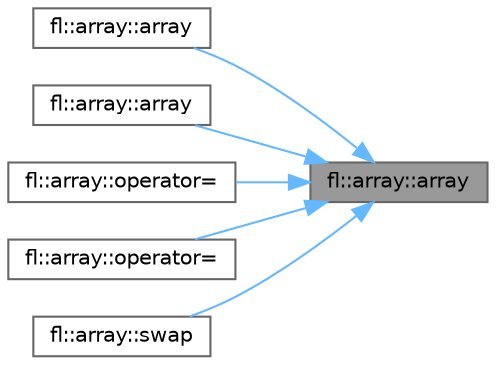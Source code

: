 digraph "fl::array::array"
{
 // INTERACTIVE_SVG=YES
 // LATEX_PDF_SIZE
  bgcolor="transparent";
  edge [fontname=Helvetica,fontsize=10,labelfontname=Helvetica,labelfontsize=10];
  node [fontname=Helvetica,fontsize=10,shape=box,height=0.2,width=0.4];
  rankdir="RL";
  Node1 [id="Node000001",label="fl::array::array",height=0.2,width=0.4,color="gray40", fillcolor="grey60", style="filled", fontcolor="black",tooltip=" "];
  Node1 -> Node2 [id="edge1_Node000001_Node000002",dir="back",color="steelblue1",style="solid",tooltip=" "];
  Node2 [id="Node000002",label="fl::array::array",height=0.2,width=0.4,color="grey40", fillcolor="white", style="filled",URL="$d4/dca/classfl_1_1array_a0de3799fd32e804eca2103f71e1e36bc.html#a0de3799fd32e804eca2103f71e1e36bc",tooltip=" "];
  Node1 -> Node3 [id="edge2_Node000001_Node000003",dir="back",color="steelblue1",style="solid",tooltip=" "];
  Node3 [id="Node000003",label="fl::array::array",height=0.2,width=0.4,color="grey40", fillcolor="white", style="filled",URL="$d4/dca/classfl_1_1array_a36573f5b2e67c258d1c64b47517e7d7e.html#a36573f5b2e67c258d1c64b47517e7d7e",tooltip=" "];
  Node1 -> Node4 [id="edge3_Node000001_Node000004",dir="back",color="steelblue1",style="solid",tooltip=" "];
  Node4 [id="Node000004",label="fl::array::operator=",height=0.2,width=0.4,color="grey40", fillcolor="white", style="filled",URL="$d4/dca/classfl_1_1array_a35ae590984c8e257298811c2f7439937.html#a35ae590984c8e257298811c2f7439937",tooltip=" "];
  Node1 -> Node5 [id="edge4_Node000001_Node000005",dir="back",color="steelblue1",style="solid",tooltip=" "];
  Node5 [id="Node000005",label="fl::array::operator=",height=0.2,width=0.4,color="grey40", fillcolor="white", style="filled",URL="$d4/dca/classfl_1_1array_aa19de4e6e0a954a57ba4e37c52b4267a.html#aa19de4e6e0a954a57ba4e37c52b4267a",tooltip=" "];
  Node1 -> Node6 [id="edge5_Node000001_Node000006",dir="back",color="steelblue1",style="solid",tooltip=" "];
  Node6 [id="Node000006",label="fl::array::swap",height=0.2,width=0.4,color="grey40", fillcolor="white", style="filled",URL="$d4/dca/classfl_1_1array_a7f2d98d0b66b77cafedf5e4d0c74faab.html#a7f2d98d0b66b77cafedf5e4d0c74faab",tooltip=" "];
}
